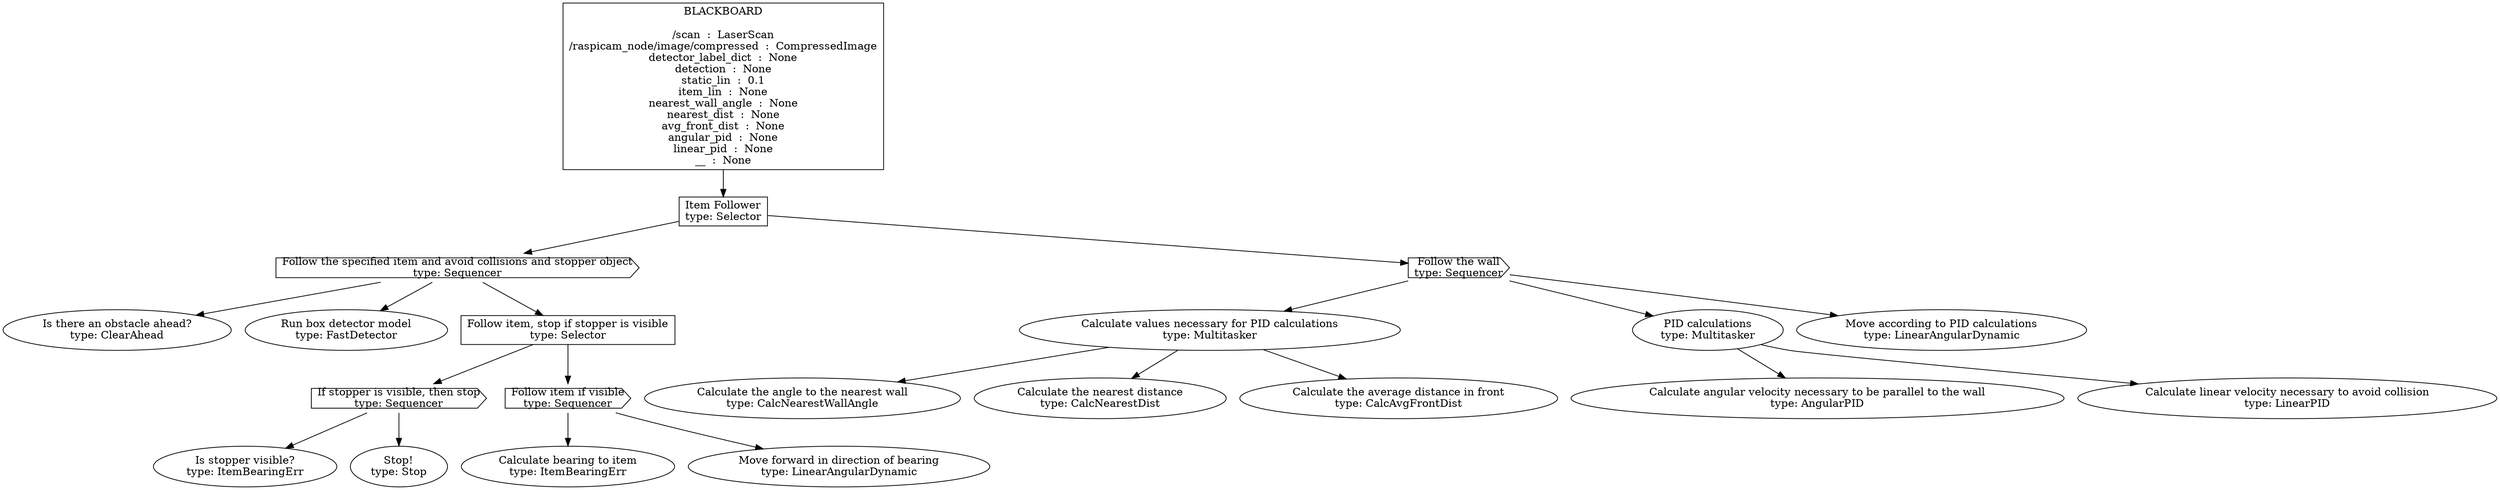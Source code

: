 // Behavior Tree
digraph {
	"Item Follower" [label="Item Follower
type: Selector" shape=box]
	"Follow the specified item and avoid collisions and stopper object" [label="Follow the specified item and avoid collisions and stopper object
type: Sequencer" shape=cds]
	"Is there an obstacle ahead?" [label="Is there an obstacle ahead?
type: ClearAhead" shape=oval]
	"Follow the specified item and avoid collisions and stopper object" -> "Is there an obstacle ahead?"
	"Run box detector model" [label="Run box detector model
type: FastDetector" shape=oval]
	"Follow the specified item and avoid collisions and stopper object" -> "Run box detector model"
	"Follow item, stop if stopper is visible" [label="Follow item, stop if stopper is visible
type: Selector" shape=box]
	"If stopper is visible, then stop" [label="If stopper is visible, then stop
type: Sequencer" shape=cds]
	"Is stopper visible?" [label="Is stopper visible?
type: ItemBearingErr" shape=oval]
	"If stopper is visible, then stop" -> "Is stopper visible?"
	"Stop!" [label="Stop!
type: Stop" shape=oval]
	"If stopper is visible, then stop" -> "Stop!"
	"Follow item, stop if stopper is visible" -> "If stopper is visible, then stop"
	"Follow item if visible" [label="Follow item if visible
type: Sequencer" shape=cds]
	"Calculate bearing to item" [label="Calculate bearing to item
type: ItemBearingErr" shape=oval]
	"Follow item if visible" -> "Calculate bearing to item"
	"Move forward in direction of bearing" [label="Move forward in direction of bearing
type: LinearAngularDynamic" shape=oval]
	"Follow item if visible" -> "Move forward in direction of bearing"
	"Follow item, stop if stopper is visible" -> "Follow item if visible"
	"Follow the specified item and avoid collisions and stopper object" -> "Follow item, stop if stopper is visible"
	"Item Follower" -> "Follow the specified item and avoid collisions and stopper object"
	"Follow the wall" [label="Follow the wall
type: Sequencer" shape=cds]
	"Calculate values necessary for PID calculations" [label="Calculate values necessary for PID calculations
type: Multitasker" shape=oval]
	"Calculate the angle to the nearest wall" [label="Calculate the angle to the nearest wall
type: CalcNearestWallAngle" shape=oval]
	"Calculate values necessary for PID calculations" -> "Calculate the angle to the nearest wall"
	"Calculate the nearest distance" [label="Calculate the nearest distance
type: CalcNearestDist" shape=oval]
	"Calculate values necessary for PID calculations" -> "Calculate the nearest distance"
	"Calculate the average distance in front" [label="Calculate the average distance in front
type: CalcAvgFrontDist" shape=oval]
	"Calculate values necessary for PID calculations" -> "Calculate the average distance in front"
	"Follow the wall" -> "Calculate values necessary for PID calculations"
	"PID calculations" [label="PID calculations
type: Multitasker" shape=oval]
	"Calculate angular velocity necessary to be parallel to the wall" [label="Calculate angular velocity necessary to be parallel to the wall
type: AngularPID" shape=oval]
	"PID calculations" -> "Calculate angular velocity necessary to be parallel to the wall"
	"Calculate linear velocity necessary to avoid collision" [label="Calculate linear velocity necessary to avoid collision
type: LinearPID" shape=oval]
	"PID calculations" -> "Calculate linear velocity necessary to avoid collision"
	"Follow the wall" -> "PID calculations"
	"Move according to PID calculations" [label="Move according to PID calculations
type: LinearAngularDynamic" shape=oval]
	"Follow the wall" -> "Move according to PID calculations"
	"Item Follower" -> "Follow the wall"
	Blackboard [label="BLACKBOARD

/scan  :  LaserScan
/raspicam_node/image/compressed  :  CompressedImage
detector_label_dict  :  None
detection  :  None
static_lin  :  0.1
item_lin  :  None
nearest_wall_angle  :  None
nearest_dist  :  None
avg_front_dist  :  None
angular_pid  :  None
linear_pid  :  None
__  :  None
" shape=rectangle]
	Blackboard -> "Item Follower"
}
